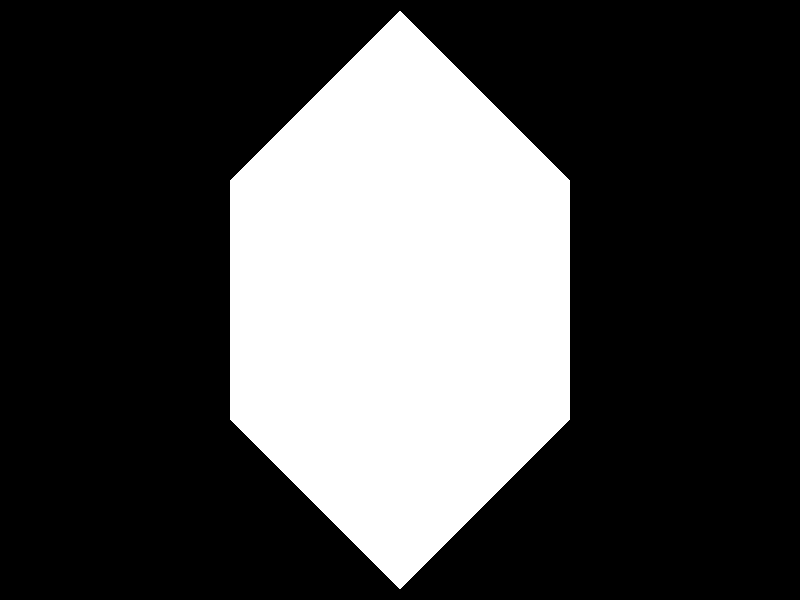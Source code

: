//#include "Axes.inc"
#include "math.inc"
#include "finish.inc"
#include "transforms.inc"

camera
{
	#local CameraArea = 5/2;
	#local CameraDistance = 40;
	#local CameraSkewed = sind(45);
	#local CameraPosition = vnormalize(<-CameraSkewed,1,-CameraSkewed>)*CameraDistance;
	#local AspectRatio = image_width/image_height;
	orthographic
	location CameraPosition
	direction -CameraPosition
	up vnormalize(x+z)*CameraArea
	right vnormalize(x-z)*CameraArea*AspectRatio
}

light_source
{
	<0, 0, -100>            // light's position (translated below)
	color rgb <1, 1, 1>  // light's color
	rotate <60,30,0>
	parallel
	shadowless
}

box
{
	-0.5,0.5
	texture
	{
		pigment {rgb 1}
		finish {Phong_Glossy}
	}
}

//AxesParam(100, .1, 0.0001, 1, 0, 1, 0, 0)
